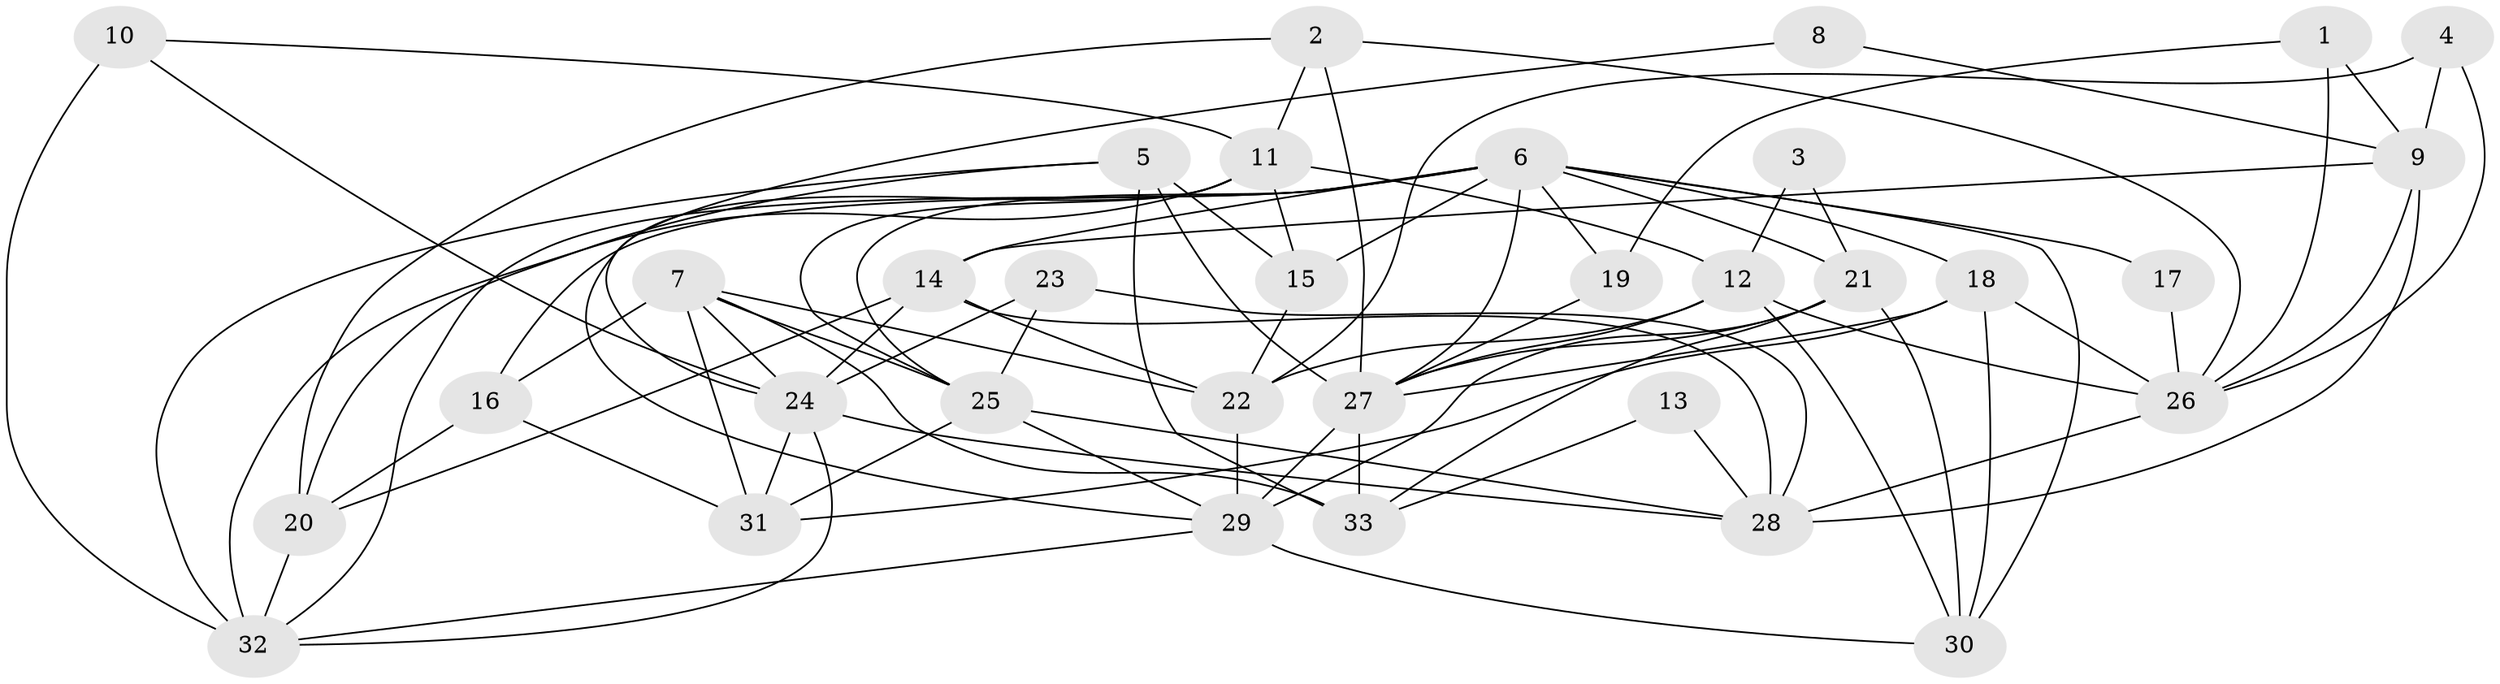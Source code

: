 // original degree distribution, {4: 0.36363636363636365, 5: 0.16666666666666666, 2: 0.13636363636363635, 3: 0.19696969696969696, 6: 0.10606060606060606, 7: 0.030303030303030304}
// Generated by graph-tools (version 1.1) at 2025/26/03/09/25 03:26:20]
// undirected, 33 vertices, 86 edges
graph export_dot {
graph [start="1"]
  node [color=gray90,style=filled];
  1;
  2;
  3;
  4;
  5;
  6;
  7;
  8;
  9;
  10;
  11;
  12;
  13;
  14;
  15;
  16;
  17;
  18;
  19;
  20;
  21;
  22;
  23;
  24;
  25;
  26;
  27;
  28;
  29;
  30;
  31;
  32;
  33;
  1 -- 9 [weight=1.0];
  1 -- 19 [weight=1.0];
  1 -- 26 [weight=2.0];
  2 -- 11 [weight=1.0];
  2 -- 20 [weight=1.0];
  2 -- 26 [weight=1.0];
  2 -- 27 [weight=1.0];
  3 -- 12 [weight=1.0];
  3 -- 21 [weight=1.0];
  4 -- 9 [weight=1.0];
  4 -- 22 [weight=1.0];
  4 -- 26 [weight=1.0];
  5 -- 15 [weight=1.0];
  5 -- 20 [weight=1.0];
  5 -- 27 [weight=1.0];
  5 -- 32 [weight=1.0];
  5 -- 33 [weight=2.0];
  6 -- 14 [weight=2.0];
  6 -- 15 [weight=1.0];
  6 -- 16 [weight=1.0];
  6 -- 17 [weight=1.0];
  6 -- 18 [weight=1.0];
  6 -- 19 [weight=1.0];
  6 -- 21 [weight=1.0];
  6 -- 25 [weight=1.0];
  6 -- 27 [weight=1.0];
  6 -- 30 [weight=1.0];
  6 -- 32 [weight=1.0];
  7 -- 16 [weight=1.0];
  7 -- 22 [weight=1.0];
  7 -- 24 [weight=1.0];
  7 -- 25 [weight=2.0];
  7 -- 31 [weight=1.0];
  7 -- 33 [weight=1.0];
  8 -- 9 [weight=1.0];
  8 -- 24 [weight=1.0];
  9 -- 14 [weight=1.0];
  9 -- 26 [weight=1.0];
  9 -- 28 [weight=1.0];
  10 -- 11 [weight=1.0];
  10 -- 24 [weight=1.0];
  10 -- 32 [weight=2.0];
  11 -- 12 [weight=1.0];
  11 -- 15 [weight=1.0];
  11 -- 25 [weight=1.0];
  11 -- 29 [weight=1.0];
  11 -- 32 [weight=1.0];
  12 -- 22 [weight=1.0];
  12 -- 26 [weight=1.0];
  12 -- 27 [weight=1.0];
  12 -- 30 [weight=1.0];
  13 -- 28 [weight=1.0];
  13 -- 33 [weight=1.0];
  14 -- 20 [weight=1.0];
  14 -- 22 [weight=1.0];
  14 -- 24 [weight=1.0];
  14 -- 28 [weight=1.0];
  15 -- 22 [weight=1.0];
  16 -- 20 [weight=1.0];
  16 -- 31 [weight=1.0];
  17 -- 26 [weight=1.0];
  18 -- 26 [weight=3.0];
  18 -- 27 [weight=1.0];
  18 -- 30 [weight=1.0];
  18 -- 31 [weight=1.0];
  19 -- 27 [weight=1.0];
  20 -- 32 [weight=1.0];
  21 -- 27 [weight=1.0];
  21 -- 29 [weight=2.0];
  21 -- 30 [weight=1.0];
  21 -- 33 [weight=1.0];
  22 -- 29 [weight=1.0];
  23 -- 24 [weight=1.0];
  23 -- 25 [weight=1.0];
  23 -- 28 [weight=1.0];
  24 -- 28 [weight=2.0];
  24 -- 31 [weight=2.0];
  24 -- 32 [weight=1.0];
  25 -- 28 [weight=1.0];
  25 -- 29 [weight=1.0];
  25 -- 31 [weight=1.0];
  26 -- 28 [weight=2.0];
  27 -- 29 [weight=1.0];
  27 -- 33 [weight=2.0];
  29 -- 30 [weight=1.0];
  29 -- 32 [weight=1.0];
}
